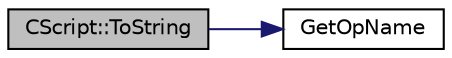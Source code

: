 digraph "CScript::ToString"
{
  edge [fontname="Helvetica",fontsize="10",labelfontname="Helvetica",labelfontsize="10"];
  node [fontname="Helvetica",fontsize="10",shape=record];
  rankdir="LR";
  Node813 [label="CScript::ToString",height=0.2,width=0.4,color="black", fillcolor="grey75", style="filled", fontcolor="black"];
  Node813 -> Node814 [color="midnightblue",fontsize="10",style="solid",fontname="Helvetica"];
  Node814 [label="GetOpName",height=0.2,width=0.4,color="black", fillcolor="white", style="filled",URL="$script_8cpp.html#a573587022d52d3542eb6fbf5a1190489"];
}
